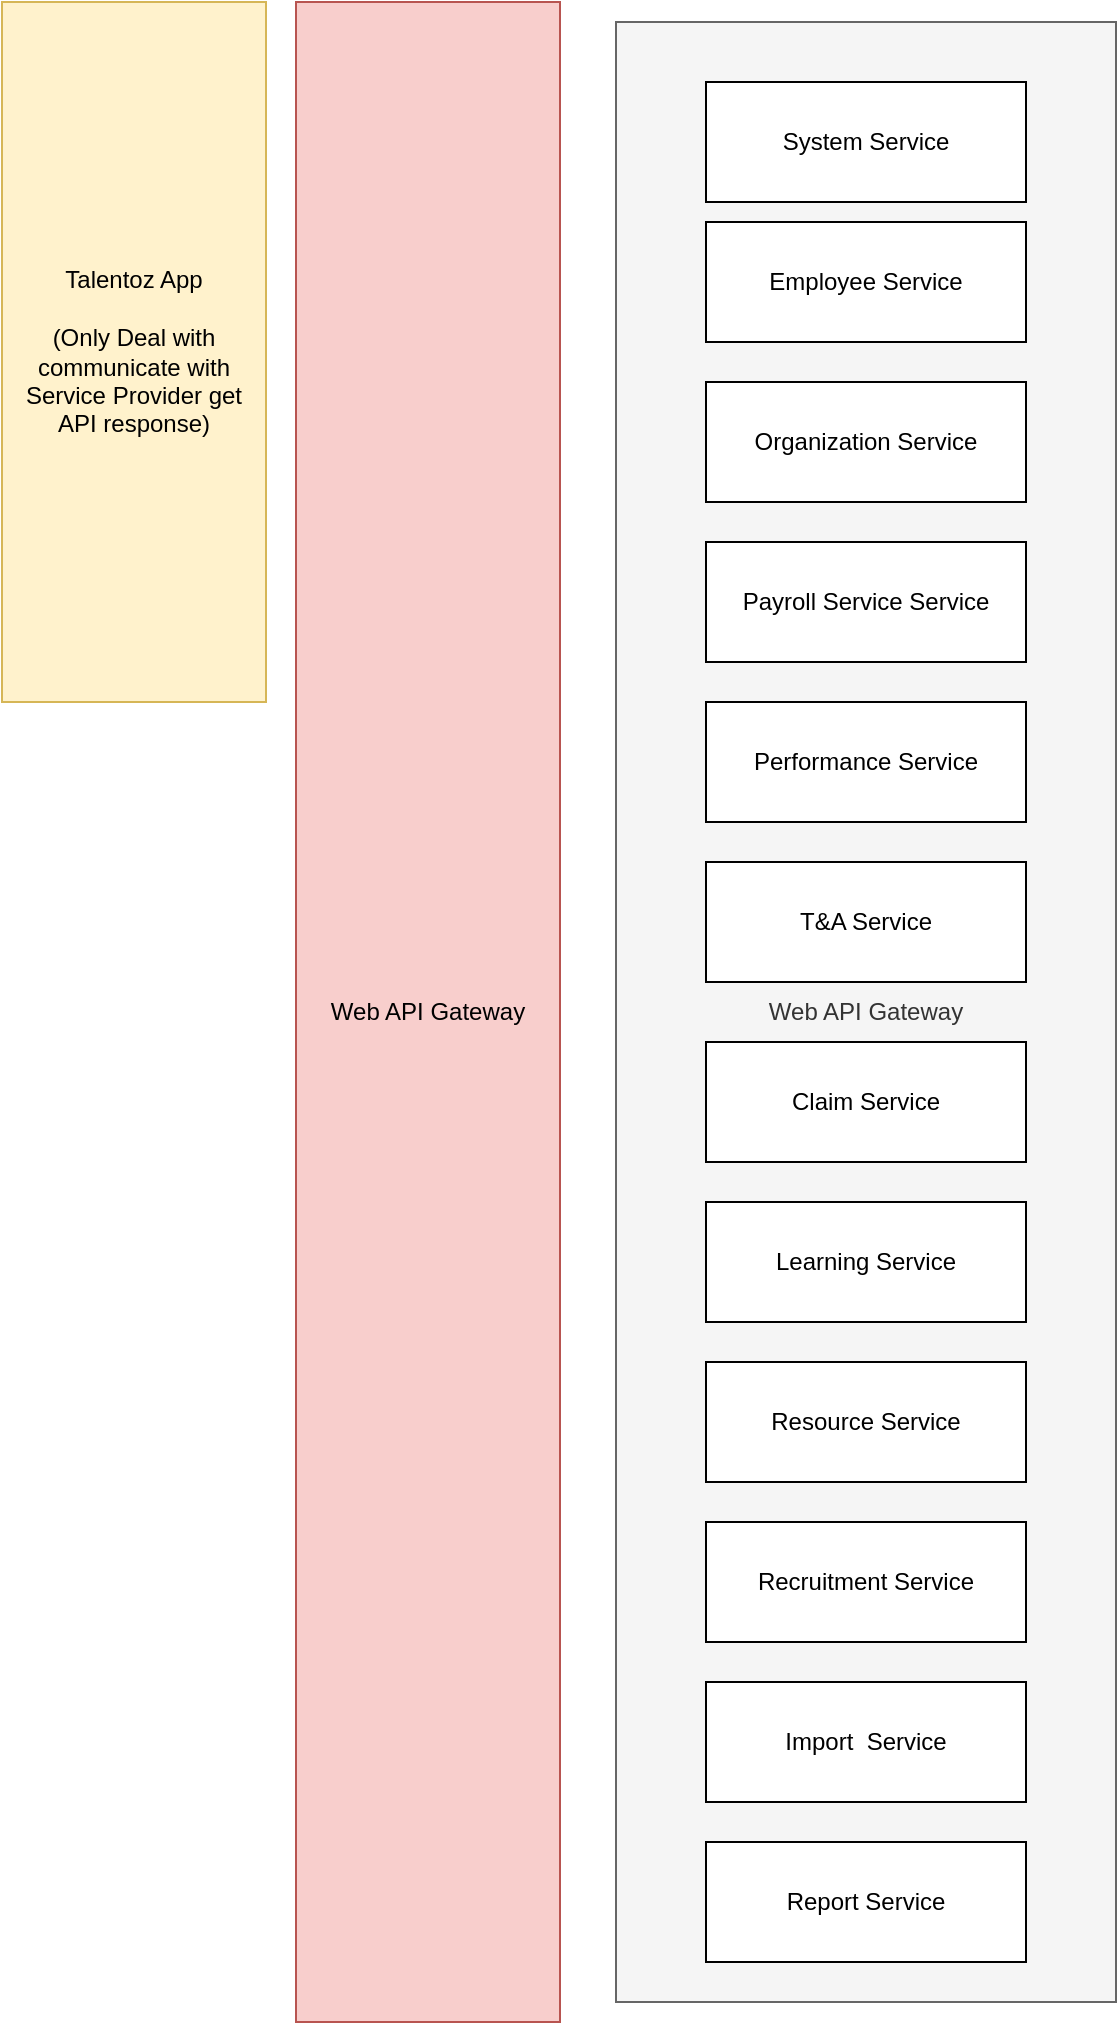 <mxfile version="20.0.4" type="github">
  <diagram id="NsxCB-QqvoKfSkn2WVq3" name="Page-1">
    <mxGraphModel dx="1157" dy="600" grid="1" gridSize="10" guides="1" tooltips="1" connect="1" arrows="1" fold="1" page="1" pageScale="1" pageWidth="827" pageHeight="1169" math="0" shadow="0">
      <root>
        <mxCell id="0" />
        <mxCell id="1" parent="0" />
        <mxCell id="25oaMbJbK_RTb96W0AZA-1" value="Talentoz App&lt;br&gt;&lt;br&gt;(Only Deal with communicate with Service Provider get API response)" style="whiteSpace=wrap;html=1;fillColor=#fff2cc;strokeColor=#d6b656;" vertex="1" parent="1">
          <mxGeometry x="293" y="80" width="132" height="350" as="geometry" />
        </mxCell>
        <mxCell id="25oaMbJbK_RTb96W0AZA-2" value="Web API Gateway" style="whiteSpace=wrap;html=1;fillColor=#f8cecc;strokeColor=#b85450;" vertex="1" parent="1">
          <mxGeometry x="440" y="80" width="132" height="1010" as="geometry" />
        </mxCell>
        <mxCell id="25oaMbJbK_RTb96W0AZA-3" value="Web API Gateway" style="whiteSpace=wrap;html=1;fillColor=#f5f5f5;strokeColor=#666666;fontColor=#333333;" vertex="1" parent="1">
          <mxGeometry x="600" y="90" width="250" height="990" as="geometry" />
        </mxCell>
        <mxCell id="25oaMbJbK_RTb96W0AZA-5" value="System Service" style="rounded=0;whiteSpace=wrap;html=1;" vertex="1" parent="1">
          <mxGeometry x="645" y="120" width="160" height="60" as="geometry" />
        </mxCell>
        <mxCell id="25oaMbJbK_RTb96W0AZA-6" value="Employee Service" style="rounded=0;whiteSpace=wrap;html=1;" vertex="1" parent="1">
          <mxGeometry x="645" y="190" width="160" height="60" as="geometry" />
        </mxCell>
        <mxCell id="25oaMbJbK_RTb96W0AZA-7" value="Organization Service" style="rounded=0;whiteSpace=wrap;html=1;" vertex="1" parent="1">
          <mxGeometry x="645" y="270" width="160" height="60" as="geometry" />
        </mxCell>
        <mxCell id="25oaMbJbK_RTb96W0AZA-8" value="Payroll Service Service" style="rounded=0;whiteSpace=wrap;html=1;" vertex="1" parent="1">
          <mxGeometry x="645" y="350" width="160" height="60" as="geometry" />
        </mxCell>
        <mxCell id="25oaMbJbK_RTb96W0AZA-9" value="Performance Service" style="rounded=0;whiteSpace=wrap;html=1;" vertex="1" parent="1">
          <mxGeometry x="645" y="430" width="160" height="60" as="geometry" />
        </mxCell>
        <mxCell id="25oaMbJbK_RTb96W0AZA-10" value="T&amp;amp;A Service" style="rounded=0;whiteSpace=wrap;html=1;" vertex="1" parent="1">
          <mxGeometry x="645" y="510" width="160" height="60" as="geometry" />
        </mxCell>
        <mxCell id="25oaMbJbK_RTb96W0AZA-11" value="Claim Service" style="rounded=0;whiteSpace=wrap;html=1;" vertex="1" parent="1">
          <mxGeometry x="645" y="600" width="160" height="60" as="geometry" />
        </mxCell>
        <mxCell id="25oaMbJbK_RTb96W0AZA-12" value="Learning Service" style="rounded=0;whiteSpace=wrap;html=1;" vertex="1" parent="1">
          <mxGeometry x="645" y="680" width="160" height="60" as="geometry" />
        </mxCell>
        <mxCell id="25oaMbJbK_RTb96W0AZA-13" value="Resource Service" style="rounded=0;whiteSpace=wrap;html=1;" vertex="1" parent="1">
          <mxGeometry x="645" y="760" width="160" height="60" as="geometry" />
        </mxCell>
        <mxCell id="25oaMbJbK_RTb96W0AZA-14" value="Recruitment Service" style="rounded=0;whiteSpace=wrap;html=1;" vertex="1" parent="1">
          <mxGeometry x="645" y="840" width="160" height="60" as="geometry" />
        </mxCell>
        <mxCell id="25oaMbJbK_RTb96W0AZA-15" value="Import&amp;nbsp; Service" style="rounded=0;whiteSpace=wrap;html=1;" vertex="1" parent="1">
          <mxGeometry x="645" y="920" width="160" height="60" as="geometry" />
        </mxCell>
        <mxCell id="25oaMbJbK_RTb96W0AZA-16" value="Report Service" style="rounded=0;whiteSpace=wrap;html=1;" vertex="1" parent="1">
          <mxGeometry x="645" y="1000" width="160" height="60" as="geometry" />
        </mxCell>
      </root>
    </mxGraphModel>
  </diagram>
</mxfile>
